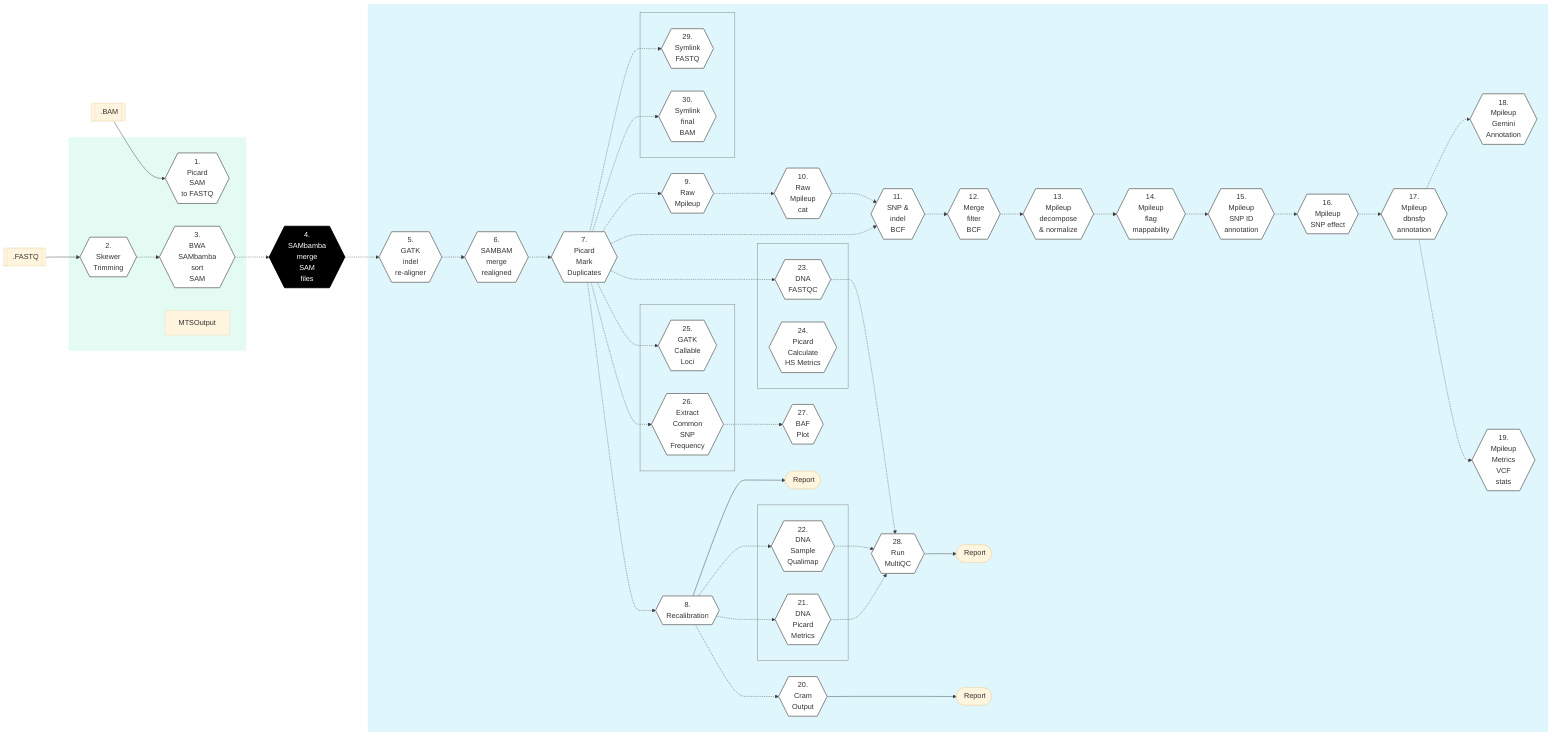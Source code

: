 %%{init: {'theme': 'base', 'themeVariables': { 'lineColor': '#404040'}}}%%

        %% GenPipes Schema for Covseq.py
        %% Ref: https://bitbucket.org/mugqic/genpipes/src/master/pipelines/dnaseq/
        %% Author Shaloo Shalini <shalz@hotmail.com>
        %% -t MPILEUP

        graph LR
        Node1{{ 1. <br/> Picard<br/>SAM<br/>to FASTQ }}:::nodefill
        Node2{{ 2. <br/> Skewer<br/>Trimming }}:::nodefill
        Node3{{ 3. <br/> BWA<br/>SAMbamba<br/>sort<br/>SAM }}:::nodefill
        Node4{{ 4. <br/> SAMbamba<br/>merge<br/>SAM<br/>files }}:::nodefillblack
        Node5{{ 5. <br/> GATK<br/>indel<br/>re-aligner }}:::nodefill
        Node6{{ 6. <br/> SAMBAM<br/>merge<br/>realigned }}:::nodefill
        Node7{{ 7. <br/> Picard<br/>Mark<br/>Duplicates }}:::nodefill
        Node8{{ 8. <br/> Recalibration }}:::nodefill
        Node9{{ 9. <br/> Raw<br/>Mpileup }}:::nodefill
        Node10{{ 10. <br/> Raw<br/>Mpileup<br/> cat}}:::nodefill
        Node11{{ 11. <br/> SNP &<br/>indel<br/>BCF }}:::nodefill
        Node12{{ 12. <br/> Merge<br/>filter<br/>BCF }}:::nodefill
        Node13{{ 13. <br/> Mpileup<br/>decompose<br/> & normalize }}:::nodefill
        Node14{{ 14. <br/> Mpileup<br/>flag<br/>mappability }}:::nodefill
        Node15{{ 15. <br/> Mpileup<br/>SNP ID<br/>annotation }}:::nodefill
        Node16{{ 16. <br/> Mpileup<br/>SNP effect  }}:::nodefill
        Node17{{ 17. <br/> Mpileup<br/>dbnsfp<br/>annotation }}:::nodefill
        Node18{{ 18. <br/> Mpileup<br/>Gemini<br/>Annotation }}:::nodefill
        Node19{{ 19. <br/> Mpileup<br/>Metrics<br/>VCF<br/>stats }}:::nodefill
        Node20{{ 20. <br/> Cram<br/>Output }}:::nodefill
        Node21{{ 21. <br/> DNA<br/>Picard<br/>Metrics }}:::nodefill
        Node22{{ 22. <br/> DNA<br/>Sample<br/>Qualimap }}:::nodefill
        Node23{{ 23. <br/> DNA<br/>FASTQC }}:::nodefill
        Node24{{ 24. <br/> Picard<br/>Calculate<br/>HS Metrics }}:::nodefill
        Node25{{ 25. <br/> GATK<br/>Callable<br/>Loci }}:::nodefill
        Node26{{ 26. <br/> Extract<br/>Common<br/>SNP<br/>Frequency }}:::nodefill
        Node27{{ 27. <br/> BAF<br/>Plot }}:::nodefill
        Node28{{ 28. <br/> Run<br/>MultiQC }}:::nodefill
        Node29{{ 29. <br/> Symlink<br/>FASTQ }}:::nodefill
        Node30{{ 30. <br/> Symlink<br/>final <br/>BAM}}:::nodefill

        Input1[[fa:fa-file-archive-o .BAM]]
        Input2[[fa:fa-file-archive-o .FASTQ]]

        RecalibOP([fa:fa-sticky-note-o Report ])
        MultiQCOP([fa:fa-sticky-note-o Report ])
        CramOP([fa:fa-sticky-note-o Report ])

        Input1 --> Node1
        Input2 --> Node2

        Node2 -.-> Node3 -.-> Node4 -.-> Node5 -.-> Node6 -.-> Node7 -.-> Node8
        Node7 -.-> Node9 & Node11 & Node23 & Node25 & Node26 & Node29 & Node30
        Node8 -.-> Node20 & Node21 & Node22
        Node9 -.-> Node10 -.-> Node11 -.-> Node12 -.-> Node13 -.-> Node14 -.-> Node15 -.-> Node16 -.-> Node17 -.-> Node18
        Node17 -.-> Node19
        Node21 & Node22 & Node23 -.-> Node28
        Node26 -.-> Node27

        Node8 --> RecalibOP
        Node28 --> MultiQCOP
        Node20 ---> CramOP

        subgraph readSetSteps[" "]
          Node1
          Node2
          Node3
          MTSOutput
        end
        subgraph sampleSetSteps[" "]
          Node5
          Node6
          Node7
          Node8
          Node9
          Node10
          Node11
          Node12
          Node13
          Node14
          Node15
          Node16
          Node17
          Node18
          Node19
          Node20
          Node21
          Node22
          Node23
          Node24
          Node25
          Node26
          Node27
          Node28
          Node29

          subgraph combo2122[" "]
            Node21
            Node22
          end
          subgraph combo2324[" "]
            Node23
            Node24
          end
          subgraph combo2526[" "]
            Node25
            Node26
          end
          subgraph combo2930[" "]
            Node29
            Node30
          end

          RecalibOP
          MultiQCOP
          CramOP
        end

        classDef greenRect fill:#E4FBF4,stroke:white
        class readSetSteps greenRect
        classDef blueRect fill:#DEF6FC,stroke:white
        class sampleSetSteps blueRect
        classDef transparentRect fill:#DEF6FC,stroke:gray
        class combo2122 transparentRect
        class combo2324 transparentRect
        class combo2526 transparentRect
        class combo2930 transparentRect
        classDef nodefill fill:#ffffff,stroke:gray,stroke-width:2px
        classDef nodefillblack fill:black,stroke:black,color:white,stroke-width:2px